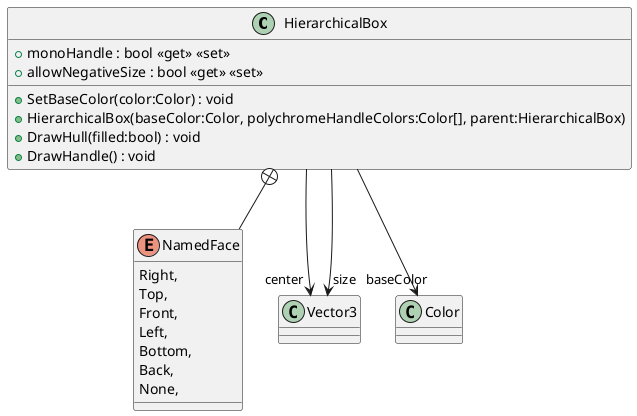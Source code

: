 @startuml
class HierarchicalBox {
    + monoHandle : bool <<get>> <<set>>
    + allowNegativeSize : bool <<get>> <<set>>
    + SetBaseColor(color:Color) : void
    + HierarchicalBox(baseColor:Color, polychromeHandleColors:Color[], parent:HierarchicalBox)
    + DrawHull(filled:bool) : void
    + DrawHandle() : void
}
enum NamedFace {
    Right,
    Top,
    Front,
    Left,
    Bottom,
    Back,
    None,
}
HierarchicalBox --> "center" Vector3
HierarchicalBox --> "size" Vector3
HierarchicalBox --> "baseColor" Color
HierarchicalBox +-- NamedFace
@enduml
